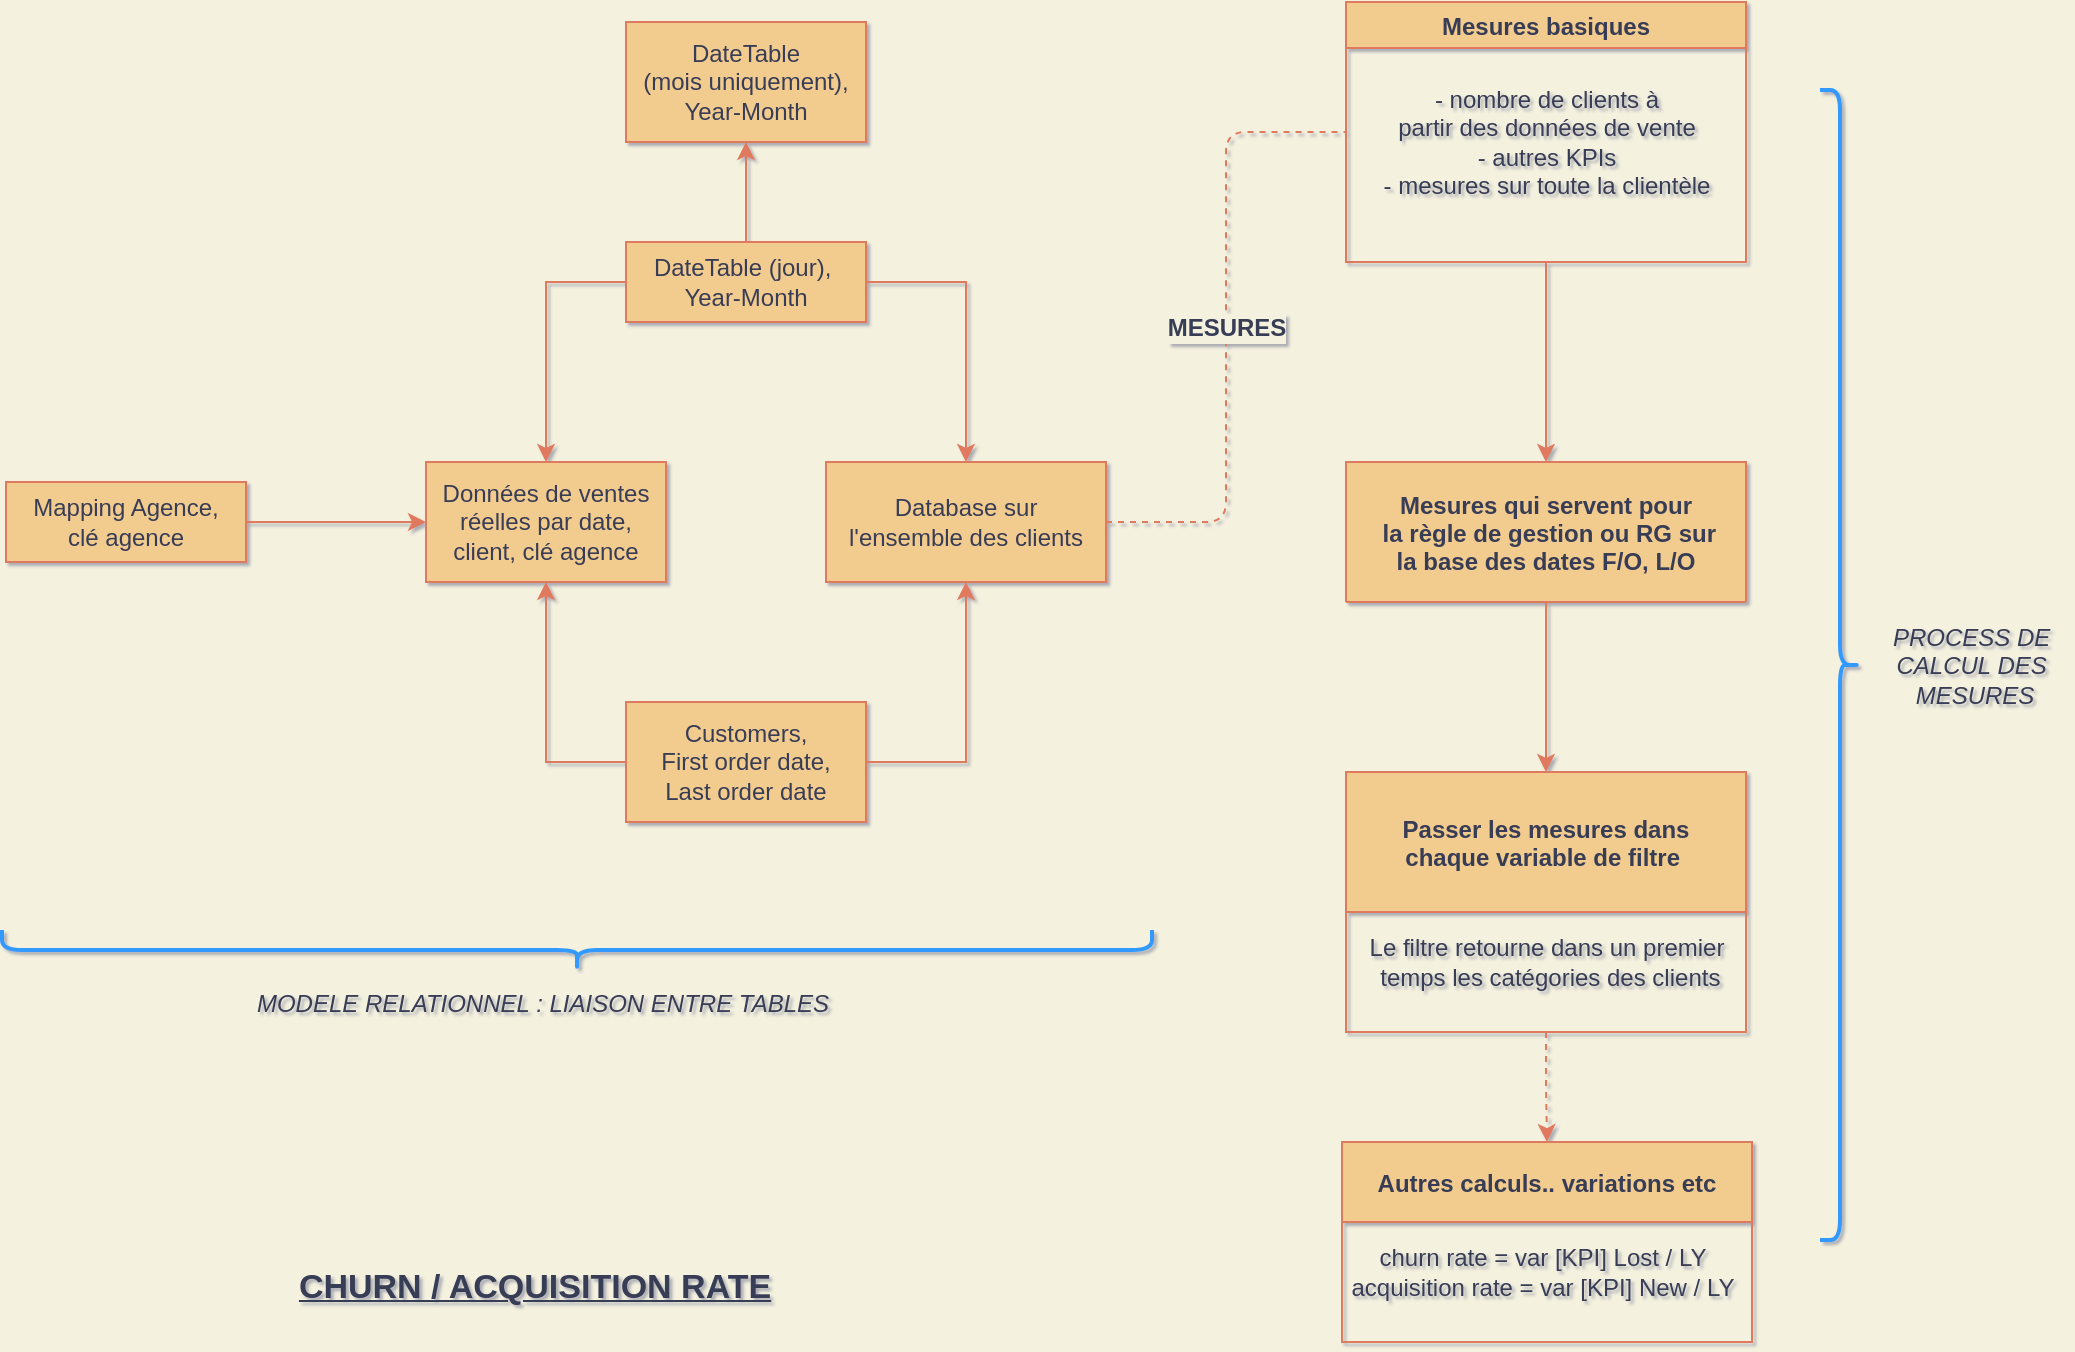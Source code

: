 <mxfile version="15.2.7" type="device" pages="3"><diagram id="p63I6twUqdn-DVwNpjsQ" name="Customer Bridge"><mxGraphModel dx="1483" dy="856" grid="0" gridSize="10" guides="1" tooltips="1" connect="1" arrows="1" fold="1" page="1" pageScale="1" pageWidth="1100" pageHeight="850" background="#F4F1DE" math="0" shadow="1"><root><mxCell id="jNM7IKhTU1ZXq0Jx5hTz-0"/><mxCell id="jNM7IKhTU1ZXq0Jx5hTz-1" parent="jNM7IKhTU1ZXq0Jx5hTz-0"/><mxCell id="v3ORLob60uBpso-0PInB-6" style="edgeStyle=orthogonalEdgeStyle;rounded=0;orthogonalLoop=1;jettySize=auto;html=1;exitX=1;exitY=0.5;exitDx=0;exitDy=0;strokeColor=#E07A5F;fontColor=#393C56;labelBackgroundColor=#F4F1DE;" parent="jNM7IKhTU1ZXq0Jx5hTz-1" source="v3ORLob60uBpso-0PInB-0" target="v3ORLob60uBpso-0PInB-1" edge="1"><mxGeometry relative="1" as="geometry"/></mxCell><mxCell id="v3ORLob60uBpso-0PInB-0" value="Mapping Agence, &lt;br&gt;clé agence" style="rounded=0;whiteSpace=wrap;html=1;fillColor=#F2CC8F;strokeColor=#E07A5F;fontColor=#393C56;" parent="jNM7IKhTU1ZXq0Jx5hTz-1" vertex="1"><mxGeometry x="50" y="280" width="120" height="40" as="geometry"/></mxCell><mxCell id="v3ORLob60uBpso-0PInB-1" value="Données de ventes réelles par date, client, clé agence" style="rounded=0;whiteSpace=wrap;html=1;fillColor=#F2CC8F;strokeColor=#E07A5F;fontColor=#393C56;" parent="jNM7IKhTU1ZXq0Jx5hTz-1" vertex="1"><mxGeometry x="260" y="270" width="120" height="60" as="geometry"/></mxCell><mxCell id="v3ORLob60uBpso-0PInB-7" style="edgeStyle=orthogonalEdgeStyle;rounded=0;orthogonalLoop=1;jettySize=auto;html=1;exitX=0;exitY=0.5;exitDx=0;exitDy=0;strokeColor=#E07A5F;fontColor=#393C56;labelBackgroundColor=#F4F1DE;" parent="jNM7IKhTU1ZXq0Jx5hTz-1" source="v3ORLob60uBpso-0PInB-2" target="v3ORLob60uBpso-0PInB-1" edge="1"><mxGeometry relative="1" as="geometry"/></mxCell><mxCell id="v3ORLob60uBpso-0PInB-9" style="edgeStyle=orthogonalEdgeStyle;rounded=0;orthogonalLoop=1;jettySize=auto;html=1;exitX=1;exitY=0.5;exitDx=0;exitDy=0;entryX=0.5;entryY=0;entryDx=0;entryDy=0;strokeColor=#E07A5F;fontColor=#393C56;labelBackgroundColor=#F4F1DE;" parent="jNM7IKhTU1ZXq0Jx5hTz-1" source="v3ORLob60uBpso-0PInB-2" target="v3ORLob60uBpso-0PInB-4" edge="1"><mxGeometry relative="1" as="geometry"/></mxCell><mxCell id="v3ORLob60uBpso-0PInB-11" style="edgeStyle=orthogonalEdgeStyle;rounded=0;orthogonalLoop=1;jettySize=auto;html=1;exitX=0.5;exitY=0;exitDx=0;exitDy=0;strokeColor=#E07A5F;fontColor=#393C56;labelBackgroundColor=#F4F1DE;" parent="jNM7IKhTU1ZXq0Jx5hTz-1" source="v3ORLob60uBpso-0PInB-2" target="v3ORLob60uBpso-0PInB-5" edge="1"><mxGeometry relative="1" as="geometry"/></mxCell><mxCell id="v3ORLob60uBpso-0PInB-2" value="DateTable (jour),&amp;nbsp;&lt;br&gt;Year-Month" style="rounded=0;whiteSpace=wrap;html=1;fillColor=#F2CC8F;strokeColor=#E07A5F;fontColor=#393C56;" parent="jNM7IKhTU1ZXq0Jx5hTz-1" vertex="1"><mxGeometry x="360" y="160" width="120" height="40" as="geometry"/></mxCell><mxCell id="v3ORLob60uBpso-0PInB-8" style="edgeStyle=orthogonalEdgeStyle;rounded=0;orthogonalLoop=1;jettySize=auto;html=1;exitX=0;exitY=0.5;exitDx=0;exitDy=0;entryX=0.5;entryY=1;entryDx=0;entryDy=0;strokeColor=#E07A5F;fontColor=#393C56;labelBackgroundColor=#F4F1DE;" parent="jNM7IKhTU1ZXq0Jx5hTz-1" source="v3ORLob60uBpso-0PInB-3" target="v3ORLob60uBpso-0PInB-1" edge="1"><mxGeometry relative="1" as="geometry"/></mxCell><mxCell id="v3ORLob60uBpso-0PInB-10" style="edgeStyle=orthogonalEdgeStyle;rounded=0;orthogonalLoop=1;jettySize=auto;html=1;exitX=1;exitY=0.5;exitDx=0;exitDy=0;entryX=0.5;entryY=1;entryDx=0;entryDy=0;strokeColor=#E07A5F;fontColor=#393C56;labelBackgroundColor=#F4F1DE;" parent="jNM7IKhTU1ZXq0Jx5hTz-1" source="v3ORLob60uBpso-0PInB-3" target="v3ORLob60uBpso-0PInB-4" edge="1"><mxGeometry relative="1" as="geometry"/></mxCell><mxCell id="v3ORLob60uBpso-0PInB-3" value="Customers, &lt;br&gt;First order date, &lt;br&gt;Last order date" style="rounded=0;whiteSpace=wrap;html=1;fillColor=#F2CC8F;strokeColor=#E07A5F;fontColor=#393C56;" parent="jNM7IKhTU1ZXq0Jx5hTz-1" vertex="1"><mxGeometry x="360" y="390" width="120" height="60" as="geometry"/></mxCell><mxCell id="v3ORLob60uBpso-0PInB-12" value="&lt;b&gt;&lt;font style=&quot;font-size: 12px&quot;&gt;MESURES&lt;/font&gt;&lt;/b&gt;" style="edgeStyle=orthogonalEdgeStyle;rounded=1;orthogonalLoop=1;jettySize=auto;html=1;exitX=1;exitY=0.5;exitDx=0;exitDy=0;entryX=0;entryY=0.5;entryDx=0;entryDy=0;strokeColor=#E07A5F;fontColor=#393C56;labelBackgroundColor=#F4F1DE;dashed=1;endArrow=none;endFill=0;" parent="jNM7IKhTU1ZXq0Jx5hTz-1" source="v3ORLob60uBpso-0PInB-4" target="v3ORLob60uBpso-0PInB-15" edge="1"><mxGeometry relative="1" as="geometry"><mxPoint x="700" y="300" as="targetPoint"/></mxGeometry></mxCell><mxCell id="v3ORLob60uBpso-0PInB-4" value="Database sur &lt;br&gt;l'ensemble des clients" style="rounded=0;whiteSpace=wrap;html=1;fillColor=#F2CC8F;strokeColor=#E07A5F;fontColor=#393C56;" parent="jNM7IKhTU1ZXq0Jx5hTz-1" vertex="1"><mxGeometry x="460" y="270" width="140" height="60" as="geometry"/></mxCell><mxCell id="v3ORLob60uBpso-0PInB-5" value="DateTable &lt;br&gt;(mois uniquement), Year-Month" style="rounded=0;whiteSpace=wrap;html=1;fillColor=#F2CC8F;strokeColor=#E07A5F;fontColor=#393C56;" parent="jNM7IKhTU1ZXq0Jx5hTz-1" vertex="1"><mxGeometry x="360" y="50" width="120" height="60" as="geometry"/></mxCell><mxCell id="v3ORLob60uBpso-0PInB-19" style="edgeStyle=orthogonalEdgeStyle;rounded=0;orthogonalLoop=1;jettySize=auto;html=1;exitX=0.5;exitY=1;exitDx=0;exitDy=0;strokeColor=#E07A5F;fontColor=#393C56;labelBackgroundColor=#F4F1DE;" parent="jNM7IKhTU1ZXq0Jx5hTz-1" source="v3ORLob60uBpso-0PInB-15" target="v3ORLob60uBpso-0PInB-17" edge="1"><mxGeometry relative="1" as="geometry"/></mxCell><mxCell id="v3ORLob60uBpso-0PInB-15" value="Mesures basiques" style="swimlane;fillColor=#F2CC8F;strokeColor=#E07A5F;fontColor=#393C56;" parent="jNM7IKhTU1ZXq0Jx5hTz-1" vertex="1"><mxGeometry x="720" y="40" width="200" height="130" as="geometry"/></mxCell><mxCell id="v3ORLob60uBpso-0PInB-16" value="- nombre de clients à &lt;br&gt;partir des données de vente&lt;br&gt;- autres KPIs&lt;br&gt;- mesures sur toute la clientèle" style="text;html=1;align=center;verticalAlign=middle;resizable=0;points=[];autosize=1;strokeColor=none;fillColor=none;fontColor=#393C56;" parent="v3ORLob60uBpso-0PInB-15" vertex="1"><mxGeometry x="10" y="40" width="180" height="60" as="geometry"/></mxCell><mxCell id="v3ORLob60uBpso-0PInB-21" style="edgeStyle=orthogonalEdgeStyle;rounded=0;orthogonalLoop=1;jettySize=auto;html=1;exitX=0.5;exitY=1;exitDx=0;exitDy=0;entryX=0.5;entryY=0;entryDx=0;entryDy=0;strokeColor=#E07A5F;fontColor=#393C56;labelBackgroundColor=#F4F1DE;" parent="jNM7IKhTU1ZXq0Jx5hTz-1" source="v3ORLob60uBpso-0PInB-17" target="v3ORLob60uBpso-0PInB-20" edge="1"><mxGeometry relative="1" as="geometry"/></mxCell><mxCell id="v3ORLob60uBpso-0PInB-17" value="Mesures qui servent pour&#10; la règle de gestion ou RG sur &#10;la base des dates F/O, L/O" style="swimlane;startSize=70;fillColor=#F2CC8F;strokeColor=#E07A5F;fontColor=#393C56;" parent="jNM7IKhTU1ZXq0Jx5hTz-1" vertex="1" collapsed="1"><mxGeometry x="720" y="270" width="200" height="70" as="geometry"><mxRectangle x="720" y="270" width="200" height="130" as="alternateBounds"/></mxGeometry></mxCell><mxCell id="v3ORLob60uBpso-0PInB-26" style="edgeStyle=orthogonalEdgeStyle;rounded=0;orthogonalLoop=1;jettySize=auto;html=1;exitX=0.5;exitY=1;exitDx=0;exitDy=0;dashed=1;strokeColor=#E07A5F;fontColor=#393C56;labelBackgroundColor=#F4F1DE;" parent="jNM7IKhTU1ZXq0Jx5hTz-1" source="v3ORLob60uBpso-0PInB-20" target="v3ORLob60uBpso-0PInB-25" edge="1"><mxGeometry relative="1" as="geometry"/></mxCell><mxCell id="v3ORLob60uBpso-0PInB-20" value="Passer les mesures dans &#10;chaque variable de filtre " style="swimlane;startSize=70;fillColor=#F2CC8F;strokeColor=#E07A5F;fontColor=#393C56;" parent="jNM7IKhTU1ZXq0Jx5hTz-1" vertex="1"><mxGeometry x="720" y="425" width="200" height="130" as="geometry"><mxRectangle x="720" y="425" width="200" height="70" as="alternateBounds"/></mxGeometry></mxCell><mxCell id="v3ORLob60uBpso-0PInB-24" value="Le filtre retourne dans un premier&lt;br&gt;&amp;nbsp;temps les catégories des clients" style="text;html=1;align=center;verticalAlign=middle;resizable=0;points=[];autosize=1;strokeColor=none;fillColor=none;fontColor=#393C56;" parent="v3ORLob60uBpso-0PInB-20" vertex="1"><mxGeometry x="5" y="80" width="190" height="30" as="geometry"/></mxCell><mxCell id="v3ORLob60uBpso-0PInB-25" value="Autres calculs.. variations etc" style="swimlane;startSize=40;fillColor=#F2CC8F;strokeColor=#E07A5F;fontColor=#393C56;" parent="jNM7IKhTU1ZXq0Jx5hTz-1" vertex="1"><mxGeometry x="718" y="610" width="205" height="100" as="geometry"><mxRectangle x="720" y="610" width="200" height="70" as="alternateBounds"/></mxGeometry></mxCell><mxCell id="v3ORLob60uBpso-0PInB-27" value="churn rate = var [KPI] Lost / LY&lt;br&gt;acquisition rate = var [KPI] New / LY" style="text;html=1;align=center;verticalAlign=middle;resizable=0;points=[];autosize=1;strokeColor=none;fillColor=none;fontColor=#393C56;" parent="v3ORLob60uBpso-0PInB-25" vertex="1"><mxGeometry x="-5" y="50" width="210" height="30" as="geometry"/></mxCell><mxCell id="v3ORLob60uBpso-0PInB-28" value="&lt;b&gt;&lt;font style=&quot;font-size: 17px&quot;&gt;CHURN / ACQUISITION RATE&lt;/font&gt;&lt;/b&gt;" style="text;html=1;align=center;verticalAlign=middle;resizable=0;points=[];autosize=1;strokeColor=none;fillColor=none;fontColor=#393C56;fontStyle=4" parent="jNM7IKhTU1ZXq0Jx5hTz-1" vertex="1"><mxGeometry x="191" y="674" width="246" height="18" as="geometry"/></mxCell><mxCell id="v3ORLob60uBpso-0PInB-29" value="" style="shape=curlyBracket;whiteSpace=wrap;html=1;rounded=1;flipH=1;sketch=0;fontColor=#393C56;strokeColor=#3399FF;fillColor=#3399FF;direction=north;size=0.5;strokeWidth=2;shadow=0;" parent="jNM7IKhTU1ZXq0Jx5hTz-1" vertex="1"><mxGeometry x="48" y="504" width="575" height="20" as="geometry"/></mxCell><mxCell id="v3ORLob60uBpso-0PInB-30" value="" style="shape=curlyBracket;whiteSpace=wrap;html=1;rounded=1;flipH=1;sketch=0;fontColor=#393C56;strokeColor=#3399FF;fillColor=#3399FF;direction=east;size=0.5;strokeWidth=2;" parent="jNM7IKhTU1ZXq0Jx5hTz-1" vertex="1"><mxGeometry x="957" y="84" width="20" height="575" as="geometry"/></mxCell><mxCell id="v3ORLob60uBpso-0PInB-31" value="&lt;i&gt;MODELE RELATIONNEL : LIAISON ENTRE TABLES&lt;/i&gt;" style="text;html=1;align=center;verticalAlign=middle;resizable=0;points=[];autosize=1;strokeColor=none;fillColor=none;fontColor=#393C56;" parent="jNM7IKhTU1ZXq0Jx5hTz-1" vertex="1"><mxGeometry x="170" y="532" width="296" height="18" as="geometry"/></mxCell><mxCell id="v3ORLob60uBpso-0PInB-32" value="&lt;i&gt;PROCESS DE&amp;nbsp;&lt;br&gt;CALCUL DES&amp;nbsp;&lt;br&gt;MESURES&lt;br&gt;&lt;/i&gt;" style="text;html=1;align=center;verticalAlign=middle;resizable=0;points=[];autosize=1;strokeColor=none;fillColor=none;fontColor=#393C56;" parent="jNM7IKhTU1ZXq0Jx5hTz-1" vertex="1"><mxGeometry x="988" y="349" width="92" height="45" as="geometry"/></mxCell></root></mxGraphModel></diagram><diagram id="4xHrVe_cCrh7S0gq_cJB" name="Modèle relationnel"><mxGraphModel dx="1038" dy="599" grid="0" gridSize="10" guides="1" tooltips="1" connect="1" arrows="1" fold="1" page="1" pageScale="1" pageWidth="1100" pageHeight="850" math="0" shadow="1"><root><mxCell id="0Zrq-hkkaQpODVI-jr54-0"/><mxCell id="0Zrq-hkkaQpODVI-jr54-1" parent="0Zrq-hkkaQpODVI-jr54-0"/><mxCell id="0Zrq-hkkaQpODVI-jr54-2" value="VUE SIMPLIFIEE DU MODELE RELATIONNEL POUR LE DASHBORD CLIENT AO" style="text;html=1;align=center;verticalAlign=middle;resizable=0;points=[];autosize=1;strokeColor=none;fillColor=none;fontSize=18;fontStyle=1;" parent="0Zrq-hkkaQpODVI-jr54-1" vertex="1"><mxGeometry x="167" y="28" width="692" height="26" as="geometry"/></mxCell><mxCell id="0Zrq-hkkaQpODVI-jr54-3" value="DateTable" style="swimlane;fontStyle=0;childLayout=stackLayout;horizontal=1;startSize=26;horizontalStack=0;resizeParent=1;resizeParentMax=0;resizeLast=0;collapsible=1;marginBottom=0;labelBackgroundColor=none;fillColor=#045658;strokeColor=default;fontColor=#F7F7F7;" parent="0Zrq-hkkaQpODVI-jr54-1" vertex="1"><mxGeometry x="145" y="116" width="140" height="78" as="geometry"><mxRectangle x="145" y="116" width="81" height="26" as="alternateBounds"/></mxGeometry></mxCell><mxCell id="0Zrq-hkkaQpODVI-jr54-4" value="Date" style="text;strokeColor=none;fillColor=none;align=left;verticalAlign=top;spacingLeft=4;spacingRight=4;overflow=hidden;rotatable=0;points=[[0,0.5],[1,0.5]];portConstraint=eastwest;" parent="0Zrq-hkkaQpODVI-jr54-3" vertex="1"><mxGeometry y="26" width="140" height="26" as="geometry"/></mxCell><mxCell id="0Zrq-hkkaQpODVI-jr54-5" value="Year-Month" style="text;strokeColor=none;fillColor=none;align=left;verticalAlign=top;spacingLeft=4;spacingRight=4;overflow=hidden;rotatable=0;points=[[0,0.5],[1,0.5]];portConstraint=eastwest;" parent="0Zrq-hkkaQpODVI-jr54-3" vertex="1"><mxGeometry y="52" width="140" height="26" as="geometry"/></mxCell><mxCell id="0Zrq-hkkaQpODVI-jr54-7" value="Mapping CC" style="swimlane;fontStyle=0;childLayout=stackLayout;horizontal=1;startSize=26;horizontalStack=0;resizeParent=1;resizeParentMax=0;resizeLast=0;collapsible=1;marginBottom=0;fillColor=#045658;fontColor=#F7F7F7;" parent="0Zrq-hkkaQpODVI-jr54-1" vertex="1"><mxGeometry x="815" y="116" width="140" height="130" as="geometry"><mxRectangle x="815" y="116" width="93" height="26" as="alternateBounds"/></mxGeometry></mxCell><mxCell id="0Zrq-hkkaQpODVI-jr54-8" value="CC" style="text;strokeColor=none;fillColor=none;align=left;verticalAlign=top;spacingLeft=4;spacingRight=4;overflow=hidden;rotatable=0;points=[[0,0.5],[1,0.5]];portConstraint=eastwest;" parent="0Zrq-hkkaQpODVI-jr54-7" vertex="1"><mxGeometry y="26" width="140" height="26" as="geometry"/></mxCell><mxCell id="0Zrq-hkkaQpODVI-jr54-9" value="Branch" style="text;strokeColor=none;fillColor=none;align=left;verticalAlign=top;spacingLeft=4;spacingRight=4;overflow=hidden;rotatable=0;points=[[0,0.5],[1,0.5]];portConstraint=eastwest;" parent="0Zrq-hkkaQpODVI-jr54-7" vertex="1"><mxGeometry y="52" width="140" height="26" as="geometry"/></mxCell><mxCell id="0Zrq-hkkaQpODVI-jr54-10" value="Sous-produit" style="text;strokeColor=none;fillColor=none;align=left;verticalAlign=top;spacingLeft=4;spacingRight=4;overflow=hidden;rotatable=0;points=[[0,0.5],[1,0.5]];portConstraint=eastwest;" parent="0Zrq-hkkaQpODVI-jr54-7" vertex="1"><mxGeometry y="78" width="140" height="26" as="geometry"/></mxCell><mxCell id="0Zrq-hkkaQpODVI-jr54-66" value="Produit" style="text;strokeColor=none;fillColor=none;align=left;verticalAlign=top;spacingLeft=4;spacingRight=4;overflow=hidden;rotatable=0;points=[[0,0.5],[1,0.5]];portConstraint=eastwest;" parent="0Zrq-hkkaQpODVI-jr54-7" vertex="1"><mxGeometry y="104" width="140" height="26" as="geometry"/></mxCell><mxCell id="0Zrq-hkkaQpODVI-jr54-11" value="Customers" style="swimlane;fontStyle=0;childLayout=stackLayout;horizontal=1;startSize=26;horizontalStack=0;resizeParent=1;resizeParentMax=0;resizeLast=0;collapsible=1;marginBottom=0;labelBackgroundColor=none;fillColor=#045658;strokeColor=default;fontColor=#F7F7F7;" parent="0Zrq-hkkaQpODVI-jr54-1" vertex="1"><mxGeometry x="343" y="72" width="140" height="52" as="geometry"><mxRectangle x="485" y="89" width="85" height="26" as="alternateBounds"/></mxGeometry></mxCell><mxCell id="0Zrq-hkkaQpODVI-jr54-12" value="Customer name" style="text;strokeColor=none;fillColor=none;align=left;verticalAlign=top;spacingLeft=4;spacingRight=4;overflow=hidden;rotatable=0;points=[[0,0.5],[1,0.5]];portConstraint=eastwest;" parent="0Zrq-hkkaQpODVI-jr54-11" vertex="1"><mxGeometry y="26" width="140" height="26" as="geometry"/></mxCell><mxCell id="0Zrq-hkkaQpODVI-jr54-116" style="edgeStyle=orthogonalEdgeStyle;orthogonalLoop=1;jettySize=auto;html=1;entryX=0.5;entryY=0;entryDx=0;entryDy=0;fontColor=#F7F7F7;" parent="0Zrq-hkkaQpODVI-jr54-1" source="0Zrq-hkkaQpODVI-jr54-28" target="0Zrq-hkkaQpODVI-jr54-40" edge="1"><mxGeometry relative="1" as="geometry"/></mxCell><mxCell id="0Zrq-hkkaQpODVI-jr54-28" value="Océan" style="swimlane;fontStyle=0;childLayout=stackLayout;horizontal=1;startSize=26;horizontalStack=0;resizeParent=1;resizeParentMax=0;resizeLast=0;collapsible=1;marginBottom=0;labelBackgroundColor=none;fillColor=#045658;strokeColor=default;fontColor=#F7F7F7;" parent="0Zrq-hkkaQpODVI-jr54-1" vertex="1"><mxGeometry x="285" y="276" width="140" height="182" as="geometry"><mxRectangle x="285" y="276" width="62" height="26" as="alternateBounds"/></mxGeometry></mxCell><mxCell id="0Zrq-hkkaQpODVI-jr54-29" value="Date" style="text;strokeColor=none;fillColor=none;align=left;verticalAlign=top;spacingLeft=4;spacingRight=4;overflow=hidden;rotatable=0;points=[[0,0.5],[1,0.5]];portConstraint=eastwest;" parent="0Zrq-hkkaQpODVI-jr54-28" vertex="1"><mxGeometry y="26" width="140" height="26" as="geometry"/></mxCell><mxCell id="0Zrq-hkkaQpODVI-jr54-84" value="Customer" style="text;strokeColor=none;fillColor=none;align=left;verticalAlign=top;spacingLeft=4;spacingRight=4;overflow=hidden;rotatable=0;points=[[0,0.5],[1,0.5]];portConstraint=eastwest;" parent="0Zrq-hkkaQpODVI-jr54-28" vertex="1"><mxGeometry y="52" width="140" height="26" as="geometry"/></mxCell><mxCell id="0Zrq-hkkaQpODVI-jr54-85" value="CC" style="text;strokeColor=none;fillColor=none;align=left;verticalAlign=top;spacingLeft=4;spacingRight=4;overflow=hidden;rotatable=0;points=[[0,0.5],[1,0.5]];portConstraint=eastwest;" parent="0Zrq-hkkaQpODVI-jr54-28" vertex="1"><mxGeometry y="78" width="140" height="26" as="geometry"/></mxCell><mxCell id="0Zrq-hkkaQpODVI-jr54-86" value="Income" style="text;strokeColor=none;fillColor=none;align=left;verticalAlign=top;spacingLeft=4;spacingRight=4;overflow=hidden;rotatable=0;points=[[0,0.5],[1,0.5]];portConstraint=eastwest;" parent="0Zrq-hkkaQpODVI-jr54-28" vertex="1"><mxGeometry y="104" width="140" height="26" as="geometry"/></mxCell><mxCell id="0Zrq-hkkaQpODVI-jr54-87" value="...." style="text;strokeColor=none;fillColor=none;align=left;verticalAlign=top;spacingLeft=4;spacingRight=4;overflow=hidden;rotatable=0;points=[[0,0.5],[1,0.5]];portConstraint=eastwest;" parent="0Zrq-hkkaQpODVI-jr54-28" vertex="1"><mxGeometry y="130" width="140" height="26" as="geometry"/></mxCell><mxCell id="0Zrq-hkkaQpODVI-jr54-31" value="index" style="text;strokeColor=none;fillColor=none;align=left;verticalAlign=top;spacingLeft=4;spacingRight=4;overflow=hidden;rotatable=0;points=[[0,0.5],[1,0.5]];portConstraint=eastwest;" parent="0Zrq-hkkaQpODVI-jr54-28" vertex="1"><mxGeometry y="156" width="140" height="26" as="geometry"/></mxCell><mxCell id="0Zrq-hkkaQpODVI-jr54-40" value="List" style="swimlane;fontStyle=0;childLayout=stackLayout;horizontal=1;startSize=26;horizontalStack=0;resizeParent=1;resizeParentMax=0;resizeLast=0;collapsible=1;marginBottom=0;fillColor=#045658;fontColor=#F7F7F7;" parent="0Zrq-hkkaQpODVI-jr54-1" vertex="1"><mxGeometry x="285" y="514" width="140" height="78" as="geometry"><mxRectangle x="285" y="514" width="45" height="26" as="alternateBounds"/></mxGeometry></mxCell><mxCell id="0Zrq-hkkaQpODVI-jr54-41" value="index" style="text;strokeColor=none;fillColor=none;align=left;verticalAlign=top;spacingLeft=4;spacingRight=4;overflow=hidden;rotatable=0;points=[[0,0.5],[1,0.5]];portConstraint=eastwest;" parent="0Zrq-hkkaQpODVI-jr54-40" vertex="1"><mxGeometry y="26" width="140" height="26" as="geometry"/></mxCell><mxCell id="0Zrq-hkkaQpODVI-jr54-43" value="key_access" style="text;strokeColor=none;fillColor=none;align=left;verticalAlign=top;spacingLeft=4;spacingRight=4;overflow=hidden;rotatable=0;points=[[0,0.5],[1,0.5]];portConstraint=eastwest;" parent="0Zrq-hkkaQpODVI-jr54-40" vertex="1"><mxGeometry y="52" width="140" height="26" as="geometry"/></mxCell><mxCell id="0Zrq-hkkaQpODVI-jr54-52" value="USER ACCESS" style="swimlane;fontStyle=0;childLayout=stackLayout;horizontal=1;startSize=26;horizontalStack=0;resizeParent=1;resizeParentMax=0;resizeLast=0;collapsible=1;marginBottom=0;fillColor=#045658;fontColor=#F7F7F7;" parent="0Zrq-hkkaQpODVI-jr54-1" vertex="1"><mxGeometry x="285" y="684" width="140" height="78" as="geometry"><mxRectangle x="285" y="684" width="113" height="26" as="alternateBounds"/></mxGeometry></mxCell><mxCell id="0Zrq-hkkaQpODVI-jr54-54" value="key_access" style="text;strokeColor=none;fillColor=none;align=left;verticalAlign=top;spacingLeft=4;spacingRight=4;overflow=hidden;rotatable=0;points=[[0,0.5],[1,0.5]];portConstraint=eastwest;" parent="0Zrq-hkkaQpODVI-jr54-52" vertex="1"><mxGeometry y="26" width="140" height="26" as="geometry"/></mxCell><mxCell id="0Zrq-hkkaQpODVI-jr54-55" value="Mail" style="text;strokeColor=none;fillColor=none;align=left;verticalAlign=top;spacingLeft=4;spacingRight=4;overflow=hidden;rotatable=0;points=[[0,0.5],[1,0.5]];portConstraint=eastwest;" parent="0Zrq-hkkaQpODVI-jr54-52" vertex="1"><mxGeometry y="52" width="140" height="26" as="geometry"/></mxCell><mxCell id="0Zrq-hkkaQpODVI-jr54-72" value="" style="endArrow=none;html=1;exitX=0.498;exitY=1.079;exitDx=0;exitDy=0;exitPerimeter=0;fontColor=#F7F7F7;" parent="0Zrq-hkkaQpODVI-jr54-1" source="0Zrq-hkkaQpODVI-jr54-43" edge="1"><mxGeometry relative="1" as="geometry"><mxPoint x="385" y="604" as="sourcePoint"/><mxPoint x="355" y="684" as="targetPoint"/></mxGeometry></mxCell><mxCell id="0Zrq-hkkaQpODVI-jr54-73" value="M" style="resizable=0;html=1;align=left;verticalAlign=bottom;fontColor=#000000;" parent="0Zrq-hkkaQpODVI-jr54-72" connectable="0" vertex="1"><mxGeometry x="-1" relative="1" as="geometry"><mxPoint y="20" as="offset"/></mxGeometry></mxCell><mxCell id="0Zrq-hkkaQpODVI-jr54-74" value="N" style="resizable=0;html=1;align=right;verticalAlign=bottom;fontColor=#000000;" parent="0Zrq-hkkaQpODVI-jr54-72" connectable="0" vertex="1"><mxGeometry x="1" relative="1" as="geometry"><mxPoint x="10" as="offset"/></mxGeometry></mxCell><mxCell id="0Zrq-hkkaQpODVI-jr54-117" style="edgeStyle=orthogonalEdgeStyle;orthogonalLoop=1;jettySize=auto;html=1;fontColor=#F7F7F7;" parent="0Zrq-hkkaQpODVI-jr54-1" source="0Zrq-hkkaQpODVI-jr54-88" target="0Zrq-hkkaQpODVI-jr54-95" edge="1"><mxGeometry relative="1" as="geometry"/></mxCell><mxCell id="0Zrq-hkkaQpODVI-jr54-88" value="Air" style="swimlane;fontStyle=0;childLayout=stackLayout;horizontal=1;startSize=26;horizontalStack=0;resizeParent=1;resizeParentMax=0;resizeLast=0;collapsible=1;marginBottom=0;fillColor=#045658;fontColor=#F7F7F7;" parent="0Zrq-hkkaQpODVI-jr54-1" vertex="1"><mxGeometry x="675" y="276" width="140" height="182" as="geometry"><mxRectangle x="675" y="276" width="41" height="26" as="alternateBounds"/></mxGeometry></mxCell><mxCell id="0Zrq-hkkaQpODVI-jr54-89" value="Date" style="text;strokeColor=none;fillColor=none;align=left;verticalAlign=top;spacingLeft=4;spacingRight=4;overflow=hidden;rotatable=0;points=[[0,0.5],[1,0.5]];portConstraint=eastwest;" parent="0Zrq-hkkaQpODVI-jr54-88" vertex="1"><mxGeometry y="26" width="140" height="26" as="geometry"/></mxCell><mxCell id="0Zrq-hkkaQpODVI-jr54-90" value="Customer" style="text;strokeColor=none;fillColor=none;align=left;verticalAlign=top;spacingLeft=4;spacingRight=4;overflow=hidden;rotatable=0;points=[[0,0.5],[1,0.5]];portConstraint=eastwest;" parent="0Zrq-hkkaQpODVI-jr54-88" vertex="1"><mxGeometry y="52" width="140" height="26" as="geometry"/></mxCell><mxCell id="0Zrq-hkkaQpODVI-jr54-91" value="CC" style="text;strokeColor=none;fillColor=none;align=left;verticalAlign=top;spacingLeft=4;spacingRight=4;overflow=hidden;rotatable=0;points=[[0,0.5],[1,0.5]];portConstraint=eastwest;" parent="0Zrq-hkkaQpODVI-jr54-88" vertex="1"><mxGeometry y="78" width="140" height="26" as="geometry"/></mxCell><mxCell id="0Zrq-hkkaQpODVI-jr54-92" value="Income" style="text;strokeColor=none;fillColor=none;align=left;verticalAlign=top;spacingLeft=4;spacingRight=4;overflow=hidden;rotatable=0;points=[[0,0.5],[1,0.5]];portConstraint=eastwest;" parent="0Zrq-hkkaQpODVI-jr54-88" vertex="1"><mxGeometry y="104" width="140" height="26" as="geometry"/></mxCell><mxCell id="0Zrq-hkkaQpODVI-jr54-93" value="...." style="text;strokeColor=none;fillColor=none;align=left;verticalAlign=top;spacingLeft=4;spacingRight=4;overflow=hidden;rotatable=0;points=[[0,0.5],[1,0.5]];portConstraint=eastwest;" parent="0Zrq-hkkaQpODVI-jr54-88" vertex="1"><mxGeometry y="130" width="140" height="26" as="geometry"/></mxCell><mxCell id="0Zrq-hkkaQpODVI-jr54-94" value="index" style="text;strokeColor=none;fillColor=none;align=left;verticalAlign=top;spacingLeft=4;spacingRight=4;overflow=hidden;rotatable=0;points=[[0,0.5],[1,0.5]];portConstraint=eastwest;" parent="0Zrq-hkkaQpODVI-jr54-88" vertex="1"><mxGeometry y="156" width="140" height="26" as="geometry"/></mxCell><mxCell id="0Zrq-hkkaQpODVI-jr54-95" value="List" style="swimlane;fontStyle=0;childLayout=stackLayout;horizontal=1;startSize=26;horizontalStack=0;resizeParent=1;resizeParentMax=0;resizeLast=0;collapsible=1;marginBottom=0;fillColor=#045658;fontColor=#F7F7F7;" parent="0Zrq-hkkaQpODVI-jr54-1" vertex="1"><mxGeometry x="675" y="514" width="140" height="78" as="geometry"><mxRectangle x="675" y="514" width="45" height="26" as="alternateBounds"/></mxGeometry></mxCell><mxCell id="0Zrq-hkkaQpODVI-jr54-96" value="index" style="text;strokeColor=none;fillColor=none;align=left;verticalAlign=top;spacingLeft=4;spacingRight=4;overflow=hidden;rotatable=0;points=[[0,0.5],[1,0.5]];portConstraint=eastwest;" parent="0Zrq-hkkaQpODVI-jr54-95" vertex="1"><mxGeometry y="26" width="140" height="26" as="geometry"/></mxCell><mxCell id="0Zrq-hkkaQpODVI-jr54-97" value="key_access" style="text;strokeColor=none;fillColor=none;align=left;verticalAlign=top;spacingLeft=4;spacingRight=4;overflow=hidden;rotatable=0;points=[[0,0.5],[1,0.5]];portConstraint=eastwest;" parent="0Zrq-hkkaQpODVI-jr54-95" vertex="1"><mxGeometry y="52" width="140" height="26" as="geometry"/></mxCell><mxCell id="0Zrq-hkkaQpODVI-jr54-98" value="USER ACCESS" style="swimlane;fontStyle=0;childLayout=stackLayout;horizontal=1;startSize=26;horizontalStack=0;resizeParent=1;resizeParentMax=0;resizeLast=0;collapsible=1;marginBottom=0;fillColor=#045658;fontColor=#F7F7F7;" parent="0Zrq-hkkaQpODVI-jr54-1" vertex="1"><mxGeometry x="675" y="684" width="140" height="78" as="geometry"><mxRectangle x="675" y="684" width="113" height="26" as="alternateBounds"/></mxGeometry></mxCell><mxCell id="0Zrq-hkkaQpODVI-jr54-99" value="key_access" style="text;strokeColor=none;fillColor=none;align=left;verticalAlign=top;spacingLeft=4;spacingRight=4;overflow=hidden;rotatable=0;points=[[0,0.5],[1,0.5]];portConstraint=eastwest;" parent="0Zrq-hkkaQpODVI-jr54-98" vertex="1"><mxGeometry y="26" width="140" height="26" as="geometry"/></mxCell><mxCell id="0Zrq-hkkaQpODVI-jr54-100" value="Mail" style="text;strokeColor=none;fillColor=none;align=left;verticalAlign=top;spacingLeft=4;spacingRight=4;overflow=hidden;rotatable=0;points=[[0,0.5],[1,0.5]];portConstraint=eastwest;" parent="0Zrq-hkkaQpODVI-jr54-98" vertex="1"><mxGeometry y="52" width="140" height="26" as="geometry"/></mxCell><mxCell id="0Zrq-hkkaQpODVI-jr54-101" value="" style="endArrow=none;html=1;exitX=0.498;exitY=1.079;exitDx=0;exitDy=0;exitPerimeter=0;fontColor=#F7F7F7;" parent="0Zrq-hkkaQpODVI-jr54-1" source="0Zrq-hkkaQpODVI-jr54-97" edge="1"><mxGeometry relative="1" as="geometry"><mxPoint x="775" y="604" as="sourcePoint"/><mxPoint x="745" y="684" as="targetPoint"/></mxGeometry></mxCell><mxCell id="0Zrq-hkkaQpODVI-jr54-102" value="M" style="resizable=0;html=1;align=left;verticalAlign=bottom;fontColor=#000000;" parent="0Zrq-hkkaQpODVI-jr54-101" connectable="0" vertex="1"><mxGeometry x="-1" relative="1" as="geometry"><mxPoint y="20" as="offset"/></mxGeometry></mxCell><mxCell id="0Zrq-hkkaQpODVI-jr54-103" value="N" style="resizable=0;html=1;align=right;verticalAlign=bottom;fontColor=#000000;" parent="0Zrq-hkkaQpODVI-jr54-101" connectable="0" vertex="1"><mxGeometry x="1" relative="1" as="geometry"><mxPoint x="10" as="offset"/></mxGeometry></mxCell><mxCell id="0Zrq-hkkaQpODVI-jr54-108" style="edgeStyle=orthogonalEdgeStyle;orthogonalLoop=1;jettySize=auto;html=1;exitX=0;exitY=0.5;exitDx=0;exitDy=0;fontColor=#F7F7F7;" parent="0Zrq-hkkaQpODVI-jr54-1" source="0Zrq-hkkaQpODVI-jr54-4" target="0Zrq-hkkaQpODVI-jr54-29" edge="1"><mxGeometry relative="1" as="geometry"/></mxCell><mxCell id="0Zrq-hkkaQpODVI-jr54-110" style="edgeStyle=orthogonalEdgeStyle;orthogonalLoop=1;jettySize=auto;html=1;exitX=1;exitY=0.5;exitDx=0;exitDy=0;entryX=0;entryY=0.5;entryDx=0;entryDy=0;fontColor=#F7F7F7;" parent="0Zrq-hkkaQpODVI-jr54-1" source="0Zrq-hkkaQpODVI-jr54-4" target="0Zrq-hkkaQpODVI-jr54-89" edge="1"><mxGeometry relative="1" as="geometry"/></mxCell><mxCell id="0Zrq-hkkaQpODVI-jr54-111" style="edgeStyle=orthogonalEdgeStyle;orthogonalLoop=1;jettySize=auto;html=1;exitX=0;exitY=0.5;exitDx=0;exitDy=0;entryX=1;entryY=0.5;entryDx=0;entryDy=0;fontColor=#F7F7F7;" parent="0Zrq-hkkaQpODVI-jr54-1" source="0Zrq-hkkaQpODVI-jr54-12" target="0Zrq-hkkaQpODVI-jr54-84" edge="1"><mxGeometry relative="1" as="geometry"/></mxCell><mxCell id="0Zrq-hkkaQpODVI-jr54-112" style="edgeStyle=orthogonalEdgeStyle;orthogonalLoop=1;jettySize=auto;html=1;entryX=0;entryY=0.5;entryDx=0;entryDy=0;fontColor=#F7F7F7;" parent="0Zrq-hkkaQpODVI-jr54-1" source="0Zrq-hkkaQpODVI-jr54-12" target="0Zrq-hkkaQpODVI-jr54-90" edge="1"><mxGeometry relative="1" as="geometry"/></mxCell><mxCell id="0Zrq-hkkaQpODVI-jr54-113" style="edgeStyle=orthogonalEdgeStyle;orthogonalLoop=1;jettySize=auto;html=1;exitX=0;exitY=0.5;exitDx=0;exitDy=0;entryX=1;entryY=0.5;entryDx=0;entryDy=0;fontColor=#F7F7F7;" parent="0Zrq-hkkaQpODVI-jr54-1" source="0Zrq-hkkaQpODVI-jr54-8" target="0Zrq-hkkaQpODVI-jr54-85" edge="1"><mxGeometry relative="1" as="geometry"/></mxCell><mxCell id="0Zrq-hkkaQpODVI-jr54-114" style="edgeStyle=orthogonalEdgeStyle;orthogonalLoop=1;jettySize=auto;html=1;exitX=1;exitY=0.5;exitDx=0;exitDy=0;entryX=1;entryY=0.5;entryDx=0;entryDy=0;fontColor=#F7F7F7;" parent="0Zrq-hkkaQpODVI-jr54-1" source="0Zrq-hkkaQpODVI-jr54-8" target="0Zrq-hkkaQpODVI-jr54-91" edge="1"><mxGeometry relative="1" as="geometry"/></mxCell><mxCell id="grlCky2g3yIj3y12dhbu-0" value="Tradelanes " style="swimlane;fontStyle=0;childLayout=stackLayout;horizontal=1;startSize=26;horizontalStack=0;resizeParent=1;resizeParentMax=0;resizeLast=0;collapsible=1;marginBottom=0;labelBackgroundColor=none;fillColor=#045658;strokeColor=default;fontColor=#F7F7F7;" parent="0Zrq-hkkaQpODVI-jr54-1" vertex="1"><mxGeometry x="612" y="59" width="140" height="78" as="geometry"><mxRectangle x="485" y="89" width="85" height="26" as="alternateBounds"/></mxGeometry></mxCell><mxCell id="grlCky2g3yIj3y12dhbu-2" value="Code pays" style="text;strokeColor=none;fillColor=none;align=left;verticalAlign=top;spacingLeft=4;spacingRight=4;overflow=hidden;rotatable=0;points=[[0,0.5],[1,0.5]];portConstraint=eastwest;" parent="grlCky2g3yIj3y12dhbu-0" vertex="1"><mxGeometry y="26" width="140" height="26" as="geometry"/></mxCell><mxCell id="grlCky2g3yIj3y12dhbu-1" value="Tradelane country" style="text;strokeColor=none;fillColor=none;align=left;verticalAlign=top;spacingLeft=4;spacingRight=4;overflow=hidden;rotatable=0;points=[[0,0.5],[1,0.5]];portConstraint=eastwest;" parent="grlCky2g3yIj3y12dhbu-0" vertex="1"><mxGeometry y="52" width="140" height="26" as="geometry"/></mxCell><mxCell id="grlCky2g3yIj3y12dhbu-4" style="edgeStyle=orthogonalEdgeStyle;rounded=1;orthogonalLoop=1;jettySize=auto;html=1;exitX=0;exitY=0.5;exitDx=0;exitDy=0;entryX=1;entryY=0.5;entryDx=0;entryDy=0;fontColor=#000000;" parent="0Zrq-hkkaQpODVI-jr54-1" source="grlCky2g3yIj3y12dhbu-2" target="0Zrq-hkkaQpODVI-jr54-87" edge="1"><mxGeometry relative="1" as="geometry"/></mxCell><mxCell id="grlCky2g3yIj3y12dhbu-5" style="edgeStyle=orthogonalEdgeStyle;rounded=1;orthogonalLoop=1;jettySize=auto;html=1;exitX=1;exitY=0.5;exitDx=0;exitDy=0;entryX=1.006;entryY=0.89;entryDx=0;entryDy=0;entryPerimeter=0;fontColor=#000000;" parent="0Zrq-hkkaQpODVI-jr54-1" source="grlCky2g3yIj3y12dhbu-2" target="0Zrq-hkkaQpODVI-jr54-93" edge="1"><mxGeometry relative="1" as="geometry"><Array as="points"><mxPoint x="1007" y="98"/><mxPoint x="1007" y="429"/></Array></mxGeometry></mxCell><mxCell id="grlCky2g3yIj3y12dhbu-7" value="" style="endArrow=classic;html=1;fontColor=#000000;" parent="0Zrq-hkkaQpODVI-jr54-1" edge="1"><mxGeometry width="50" height="50" relative="1" as="geometry"><mxPoint x="151" y="548" as="sourcePoint"/><mxPoint x="188" y="548" as="targetPoint"/></mxGeometry></mxCell><mxCell id="grlCky2g3yIj3y12dhbu-8" value="Liaison 1 à *" style="text;html=1;align=center;verticalAlign=middle;resizable=0;points=[];autosize=1;strokeColor=none;fillColor=none;fontColor=#000000;" parent="0Zrq-hkkaQpODVI-jr54-1" vertex="1"><mxGeometry x="131" y="560" width="76" height="18" as="geometry"/></mxCell></root></mxGraphModel></diagram><diagram id="zA8-FKBdSIc0JKpwUOwM" name="Page-5"><mxGraphModel dx="1483" dy="856" grid="0" gridSize="10" guides="1" tooltips="1" connect="1" arrows="1" fold="1" page="1" pageScale="1" pageWidth="1100" pageHeight="850" math="0" shadow="1"><root><mxCell id="K2mEjesLJXDGnmh8Fkp2-0"/><mxCell id="K2mEjesLJXDGnmh8Fkp2-1" parent="K2mEjesLJXDGnmh8Fkp2-0"/><mxCell id="K2mEjesLJXDGnmh8Fkp2-9" style="edgeStyle=orthogonalEdgeStyle;rounded=0;orthogonalLoop=1;jettySize=auto;html=1;exitX=1;exitY=0.5;exitDx=0;exitDy=0;entryX=0;entryY=0.5;entryDx=0;entryDy=0;strokeWidth=2;" parent="K2mEjesLJXDGnmh8Fkp2-1" source="K2mEjesLJXDGnmh8Fkp2-3" target="K2mEjesLJXDGnmh8Fkp2-4" edge="1"><mxGeometry relative="1" as="geometry"/></mxCell><mxCell id="K2mEjesLJXDGnmh8Fkp2-3" value="Demande&lt;br&gt;exprimée sur&lt;br&gt;teams" style="shape=step;perimeter=stepPerimeter;whiteSpace=wrap;html=1;fixedSize=1;size=-70;" parent="K2mEjesLJXDGnmh8Fkp2-1" vertex="1"><mxGeometry x="41" y="380" width="140" height="90" as="geometry"/></mxCell><mxCell id="K2mEjesLJXDGnmh8Fkp2-10" style="edgeStyle=orthogonalEdgeStyle;rounded=0;orthogonalLoop=1;jettySize=auto;html=1;exitX=1;exitY=0.5;exitDx=0;exitDy=0;entryX=0;entryY=0.5;entryDx=0;entryDy=0;strokeWidth=2;" parent="K2mEjesLJXDGnmh8Fkp2-1" source="K2mEjesLJXDGnmh8Fkp2-4" target="K2mEjesLJXDGnmh8Fkp2-5" edge="1"><mxGeometry relative="1" as="geometry"/></mxCell><mxCell id="K2mEjesLJXDGnmh8Fkp2-4" value="Solution théorique" style="shape=step;perimeter=stepPerimeter;whiteSpace=wrap;html=1;fixedSize=1;size=-20;" parent="K2mEjesLJXDGnmh8Fkp2-1" vertex="1"><mxGeometry x="281" y="380" width="140" height="90" as="geometry"/></mxCell><mxCell id="K2mEjesLJXDGnmh8Fkp2-11" style="edgeStyle=orthogonalEdgeStyle;rounded=0;orthogonalLoop=1;jettySize=auto;html=1;exitX=0.25;exitY=1;exitDx=0;exitDy=0;entryX=0.25;entryY=0;entryDx=0;entryDy=0;strokeWidth=2;dashed=1;dashPattern=1 1;" parent="K2mEjesLJXDGnmh8Fkp2-1" source="K2mEjesLJXDGnmh8Fkp2-5" target="K2mEjesLJXDGnmh8Fkp2-6" edge="1"><mxGeometry relative="1" as="geometry"/></mxCell><mxCell id="K2mEjesLJXDGnmh8Fkp2-17" style="edgeStyle=orthogonalEdgeStyle;rounded=0;orthogonalLoop=1;jettySize=auto;html=1;exitX=1;exitY=0.25;exitDx=0;exitDy=0;entryX=0;entryY=0.25;entryDx=0;entryDy=0;strokeWidth=2;" parent="K2mEjesLJXDGnmh8Fkp2-1" source="K2mEjesLJXDGnmh8Fkp2-5" target="K2mEjesLJXDGnmh8Fkp2-13" edge="1"><mxGeometry relative="1" as="geometry"/></mxCell><mxCell id="K2mEjesLJXDGnmh8Fkp2-5" value="Phase de &lt;br&gt;développement" style="shape=step;perimeter=stepPerimeter;whiteSpace=wrap;html=1;fixedSize=1;size=-20;" parent="K2mEjesLJXDGnmh8Fkp2-1" vertex="1"><mxGeometry x="501" y="380" width="140" height="90" as="geometry"/></mxCell><mxCell id="K2mEjesLJXDGnmh8Fkp2-12" style="edgeStyle=orthogonalEdgeStyle;rounded=0;orthogonalLoop=1;jettySize=auto;html=1;exitX=0.75;exitY=0;exitDx=0;exitDy=0;entryX=0.75;entryY=1;entryDx=0;entryDy=0;strokeWidth=2;dashed=1;dashPattern=1 1;" parent="K2mEjesLJXDGnmh8Fkp2-1" source="K2mEjesLJXDGnmh8Fkp2-6" target="K2mEjesLJXDGnmh8Fkp2-5" edge="1"><mxGeometry relative="1" as="geometry"/></mxCell><mxCell id="K2mEjesLJXDGnmh8Fkp2-6" value="Echange avec les&amp;nbsp;&lt;br style=&quot;font-size: 14px;&quot;&gt;CDG (orientation, précisions...)" style="shape=step;perimeter=stepPerimeter;whiteSpace=wrap;html=1;fixedSize=1;size=-20;fontSize=14;" parent="K2mEjesLJXDGnmh8Fkp2-1" vertex="1"><mxGeometry x="501" y="600" width="140" height="90" as="geometry"/></mxCell><mxCell id="K2mEjesLJXDGnmh8Fkp2-8" style="edgeStyle=orthogonalEdgeStyle;rounded=0;orthogonalLoop=1;jettySize=auto;html=1;exitX=0.5;exitY=0;exitDx=0;exitDy=0;entryX=0.5;entryY=1;entryDx=0;entryDy=0;dashed=1;strokeWidth=2;dashPattern=1 1;" parent="K2mEjesLJXDGnmh8Fkp2-1" source="K2mEjesLJXDGnmh8Fkp2-7" target="K2mEjesLJXDGnmh8Fkp2-3" edge="1"><mxGeometry relative="1" as="geometry"/></mxCell><mxCell id="K2mEjesLJXDGnmh8Fkp2-7" value="Clients à l'interne (CDG)" style="ellipse;whiteSpace=wrap;html=1;aspect=fixed;fontSize=14;" parent="K2mEjesLJXDGnmh8Fkp2-1" vertex="1"><mxGeometry x="51" y="590" width="120" height="120" as="geometry"/></mxCell><mxCell id="K2mEjesLJXDGnmh8Fkp2-16" style="edgeStyle=orthogonalEdgeStyle;rounded=0;orthogonalLoop=1;jettySize=auto;html=1;exitX=1;exitY=0.5;exitDx=0;exitDy=0;entryX=0;entryY=0.5;entryDx=0;entryDy=0;strokeWidth=2;" parent="K2mEjesLJXDGnmh8Fkp2-1" source="K2mEjesLJXDGnmh8Fkp2-13" target="K2mEjesLJXDGnmh8Fkp2-14" edge="1"><mxGeometry relative="1" as="geometry"/></mxCell><mxCell id="K2mEjesLJXDGnmh8Fkp2-18" style="edgeStyle=orthogonalEdgeStyle;rounded=0;orthogonalLoop=1;jettySize=auto;html=1;exitX=0;exitY=0.75;exitDx=0;exitDy=0;entryX=1;entryY=0.75;entryDx=0;entryDy=0;strokeWidth=2;dashed=1;dashPattern=1 4;" parent="K2mEjesLJXDGnmh8Fkp2-1" source="K2mEjesLJXDGnmh8Fkp2-13" target="K2mEjesLJXDGnmh8Fkp2-5" edge="1"><mxGeometry relative="1" as="geometry"/></mxCell><mxCell id="K2mEjesLJXDGnmh8Fkp2-13" value="Publication &lt;br&gt;en recette" style="shape=step;perimeter=stepPerimeter;whiteSpace=wrap;html=1;fixedSize=1;size=-20;" parent="K2mEjesLJXDGnmh8Fkp2-1" vertex="1"><mxGeometry x="711" y="380" width="140" height="90" as="geometry"/></mxCell><mxCell id="K2mEjesLJXDGnmh8Fkp2-14" value="Publication en Production" style="shape=step;perimeter=stepPerimeter;whiteSpace=wrap;html=1;fixedSize=1;size=-20;fontSize=14;" parent="K2mEjesLJXDGnmh8Fkp2-1" vertex="1"><mxGeometry x="911" y="380" width="140" height="90" as="geometry"/></mxCell><mxCell id="K2mEjesLJXDGnmh8Fkp2-19" value="Demande&lt;br style=&quot;font-size: 14px;&quot;&gt;exprimée sur&lt;br style=&quot;font-size: 14px;&quot;&gt;teams" style="shape=step;perimeter=stepPerimeter;whiteSpace=wrap;html=1;fixedSize=1;size=-70;fontSize=14;" parent="K2mEjesLJXDGnmh8Fkp2-1" vertex="1"><mxGeometry x="41" y="380" width="140" height="90" as="geometry"/></mxCell><mxCell id="K2mEjesLJXDGnmh8Fkp2-20" value="Solution théorique" style="shape=step;perimeter=stepPerimeter;whiteSpace=wrap;html=1;fixedSize=1;size=-20;fontSize=14;" parent="K2mEjesLJXDGnmh8Fkp2-1" vertex="1"><mxGeometry x="281" y="380" width="140" height="90" as="geometry"/></mxCell><mxCell id="K2mEjesLJXDGnmh8Fkp2-21" value="Phase de &lt;br style=&quot;font-size: 14px;&quot;&gt;développement" style="shape=step;perimeter=stepPerimeter;whiteSpace=wrap;html=1;fixedSize=1;size=-20;fontSize=14;" parent="K2mEjesLJXDGnmh8Fkp2-1" vertex="1"><mxGeometry x="501" y="380" width="140" height="90" as="geometry"/></mxCell><mxCell id="K2mEjesLJXDGnmh8Fkp2-22" value="Publication &lt;br style=&quot;font-size: 14px;&quot;&gt;en recette" style="shape=step;perimeter=stepPerimeter;whiteSpace=wrap;html=1;fixedSize=1;size=-20;fontSize=14;" parent="K2mEjesLJXDGnmh8Fkp2-1" vertex="1"><mxGeometry x="711" y="380" width="140" height="90" as="geometry"/></mxCell><mxCell id="K2mEjesLJXDGnmh8Fkp2-23" value="PROCESS DE TRAVAIL" style="text;html=1;align=center;verticalAlign=middle;resizable=0;points=[];autosize=1;strokeColor=none;fillColor=none;fontSize=18;fontStyle=1" parent="K2mEjesLJXDGnmh8Fkp2-1" vertex="1"><mxGeometry x="467" y="737" width="208" height="26" as="geometry"/></mxCell><mxCell id="K2mEjesLJXDGnmh8Fkp2-26" style="edgeStyle=orthogonalEdgeStyle;rounded=0;orthogonalLoop=1;jettySize=auto;html=1;exitX=0.5;exitY=1;exitDx=0;exitDy=0;fontSize=18;strokeWidth=1;shape=link;width=1.765;" parent="K2mEjesLJXDGnmh8Fkp2-1" source="K2mEjesLJXDGnmh8Fkp2-24" target="K2mEjesLJXDGnmh8Fkp2-21" edge="1"><mxGeometry relative="1" as="geometry"/></mxCell><mxCell id="K2mEjesLJXDGnmh8Fkp2-24" value="&lt;i&gt;Collecte, transformation, exploitation&lt;/i&gt;" style="ellipse;whiteSpace=wrap;html=1;fontSize=18;fillColor=none;" parent="K2mEjesLJXDGnmh8Fkp2-1" vertex="1"><mxGeometry x="364.75" y="230" width="412.5" height="105" as="geometry"/></mxCell></root></mxGraphModel></diagram></mxfile>